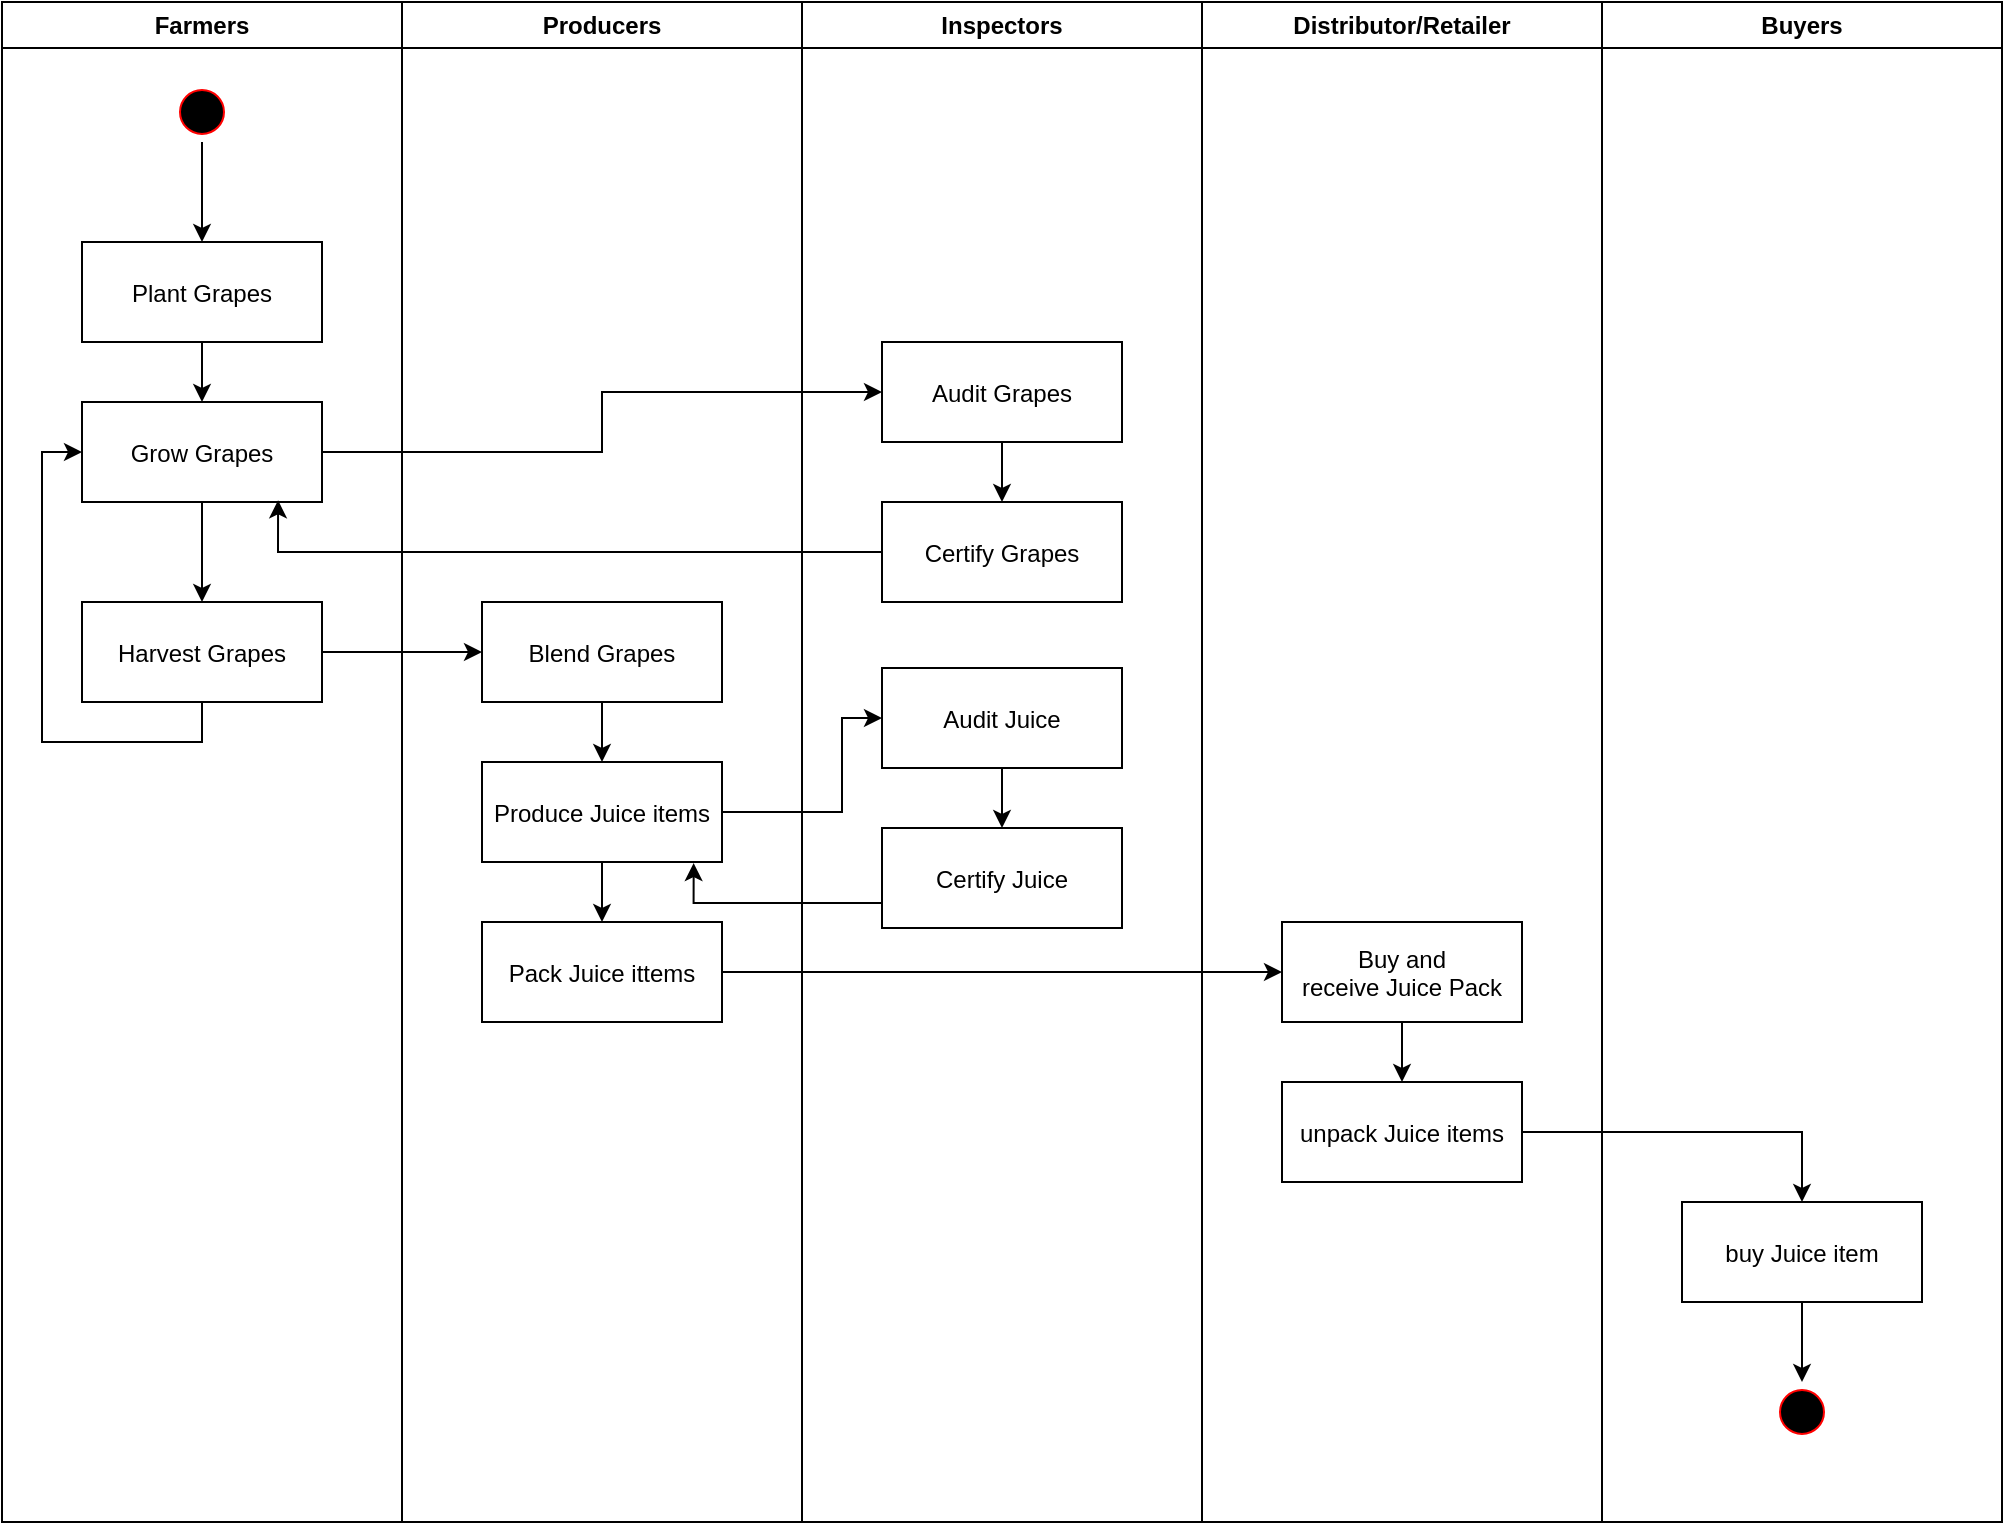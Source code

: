 <mxfile version="13.8.1" type="device"><diagram name="Page-1" id="e7e014a7-5840-1c2e-5031-d8a46d1fe8dd"><mxGraphModel dx="913" dy="773" grid="1" gridSize="10" guides="1" tooltips="1" connect="1" arrows="1" fold="1" page="1" pageScale="1" pageWidth="1169" pageHeight="826" background="#ffffff" math="0" shadow="0"><root><mxCell id="0"/><mxCell id="1" parent="0"/><mxCell id="2" value="Farmers" style="swimlane;whiteSpace=wrap" parent="1" vertex="1"><mxGeometry x="40" y="80" width="200" height="760" as="geometry"/></mxCell><mxCell id="U24h1cQ3zMfxU_BGRJtA-55" style="edgeStyle=orthogonalEdgeStyle;rounded=0;orthogonalLoop=1;jettySize=auto;html=1;exitX=0.5;exitY=1;exitDx=0;exitDy=0;entryX=0.5;entryY=0;entryDx=0;entryDy=0;" edge="1" parent="2" source="5" target="7"><mxGeometry relative="1" as="geometry"/></mxCell><mxCell id="5" value="" style="ellipse;shape=startState;fillColor=#000000;strokeColor=#ff0000;" parent="2" vertex="1"><mxGeometry x="85" y="40" width="30" height="30" as="geometry"/></mxCell><mxCell id="7" value="Plant Grapes" style="" parent="2" vertex="1"><mxGeometry x="40" y="120" width="120" height="50" as="geometry"/></mxCell><mxCell id="U24h1cQ3zMfxU_BGRJtA-56" value="Grow Grapes" style="" vertex="1" parent="2"><mxGeometry x="40" y="200" width="120" height="50" as="geometry"/></mxCell><mxCell id="U24h1cQ3zMfxU_BGRJtA-57" value="" style="edgeStyle=orthogonalEdgeStyle;rounded=0;orthogonalLoop=1;jettySize=auto;html=1;" edge="1" parent="2" source="7" target="U24h1cQ3zMfxU_BGRJtA-56"><mxGeometry relative="1" as="geometry"/></mxCell><mxCell id="U24h1cQ3zMfxU_BGRJtA-62" style="edgeStyle=orthogonalEdgeStyle;rounded=0;orthogonalLoop=1;jettySize=auto;html=1;exitX=0.5;exitY=1;exitDx=0;exitDy=0;entryX=0;entryY=0.5;entryDx=0;entryDy=0;" edge="1" parent="2" source="U24h1cQ3zMfxU_BGRJtA-58" target="U24h1cQ3zMfxU_BGRJtA-56"><mxGeometry relative="1" as="geometry"/></mxCell><mxCell id="U24h1cQ3zMfxU_BGRJtA-58" value="Harvest Grapes" style="" vertex="1" parent="2"><mxGeometry x="40" y="300" width="120" height="50" as="geometry"/></mxCell><mxCell id="U24h1cQ3zMfxU_BGRJtA-59" value="" style="edgeStyle=orthogonalEdgeStyle;rounded=0;orthogonalLoop=1;jettySize=auto;html=1;" edge="1" parent="2" source="U24h1cQ3zMfxU_BGRJtA-56" target="U24h1cQ3zMfxU_BGRJtA-58"><mxGeometry relative="1" as="geometry"/></mxCell><mxCell id="3" value="Producers" style="swimlane;whiteSpace=wrap" parent="1" vertex="1"><mxGeometry x="240" y="80" width="200" height="760" as="geometry"/></mxCell><mxCell id="U24h1cQ3zMfxU_BGRJtA-60" value="Blend Grapes" style="" vertex="1" parent="3"><mxGeometry x="40" y="300" width="120" height="50" as="geometry"/></mxCell><mxCell id="U24h1cQ3zMfxU_BGRJtA-63" value="Produce Juice items" style="" vertex="1" parent="3"><mxGeometry x="40" y="380" width="120" height="50" as="geometry"/></mxCell><mxCell id="U24h1cQ3zMfxU_BGRJtA-64" value="" style="edgeStyle=orthogonalEdgeStyle;rounded=0;orthogonalLoop=1;jettySize=auto;html=1;" edge="1" parent="3" source="U24h1cQ3zMfxU_BGRJtA-60" target="U24h1cQ3zMfxU_BGRJtA-63"><mxGeometry relative="1" as="geometry"/></mxCell><mxCell id="U24h1cQ3zMfxU_BGRJtA-65" value="Pack Juice ittems" style="" vertex="1" parent="3"><mxGeometry x="40" y="460" width="120" height="50" as="geometry"/></mxCell><mxCell id="U24h1cQ3zMfxU_BGRJtA-66" value="" style="edgeStyle=orthogonalEdgeStyle;rounded=0;orthogonalLoop=1;jettySize=auto;html=1;" edge="1" parent="3" source="U24h1cQ3zMfxU_BGRJtA-63" target="U24h1cQ3zMfxU_BGRJtA-65"><mxGeometry relative="1" as="geometry"/></mxCell><mxCell id="4" value="Inspectors" style="swimlane;whiteSpace=wrap" parent="1" vertex="1"><mxGeometry x="440" y="80" width="200" height="760" as="geometry"><mxRectangle x="724.5" y="128" width="90" height="23" as="alternateBounds"/></mxGeometry></mxCell><mxCell id="U24h1cQ3zMfxU_BGRJtA-69" value="Audit Grapes" style="" vertex="1" parent="4"><mxGeometry x="40" y="170" width="120" height="50" as="geometry"/></mxCell><mxCell id="U24h1cQ3zMfxU_BGRJtA-71" value="Certify Grapes" style="" vertex="1" parent="4"><mxGeometry x="40" y="250" width="120" height="50" as="geometry"/></mxCell><mxCell id="U24h1cQ3zMfxU_BGRJtA-72" value="" style="edgeStyle=orthogonalEdgeStyle;rounded=0;orthogonalLoop=1;jettySize=auto;html=1;" edge="1" parent="4" source="U24h1cQ3zMfxU_BGRJtA-69" target="U24h1cQ3zMfxU_BGRJtA-71"><mxGeometry relative="1" as="geometry"/></mxCell><mxCell id="U24h1cQ3zMfxU_BGRJtA-84" value="Certify Juice" style="" vertex="1" parent="4"><mxGeometry x="40" y="413" width="120" height="50" as="geometry"/></mxCell><mxCell id="U24h1cQ3zMfxU_BGRJtA-89" style="edgeStyle=orthogonalEdgeStyle;rounded=0;orthogonalLoop=1;jettySize=auto;html=1;exitX=0.5;exitY=1;exitDx=0;exitDy=0;entryX=0.5;entryY=0;entryDx=0;entryDy=0;" edge="1" parent="4" source="U24h1cQ3zMfxU_BGRJtA-83" target="U24h1cQ3zMfxU_BGRJtA-84"><mxGeometry relative="1" as="geometry"/></mxCell><mxCell id="U24h1cQ3zMfxU_BGRJtA-83" value="Audit Juice" style="" vertex="1" parent="4"><mxGeometry x="40" y="333" width="120" height="50" as="geometry"/></mxCell><mxCell id="U24h1cQ3zMfxU_BGRJtA-41" value="Distributor/Retailer" style="swimlane;whiteSpace=wrap" vertex="1" parent="1"><mxGeometry x="640" y="80" width="200" height="760" as="geometry"/></mxCell><mxCell id="U24h1cQ3zMfxU_BGRJtA-79" value="" style="edgeStyle=orthogonalEdgeStyle;rounded=0;orthogonalLoop=1;jettySize=auto;html=1;" edge="1" parent="U24h1cQ3zMfxU_BGRJtA-41" source="U24h1cQ3zMfxU_BGRJtA-67" target="U24h1cQ3zMfxU_BGRJtA-78"><mxGeometry relative="1" as="geometry"/></mxCell><mxCell id="U24h1cQ3zMfxU_BGRJtA-67" value="Buy and&#10;receive Juice Pack" style="" vertex="1" parent="U24h1cQ3zMfxU_BGRJtA-41"><mxGeometry x="40" y="460" width="120" height="50" as="geometry"/></mxCell><mxCell id="U24h1cQ3zMfxU_BGRJtA-78" value="unpack Juice items" style="" vertex="1" parent="U24h1cQ3zMfxU_BGRJtA-41"><mxGeometry x="40" y="540" width="120" height="50" as="geometry"/></mxCell><mxCell id="U24h1cQ3zMfxU_BGRJtA-47" value="Buyers" style="swimlane;whiteSpace=wrap" vertex="1" parent="1"><mxGeometry x="840" y="80" width="200" height="760" as="geometry"/></mxCell><mxCell id="U24h1cQ3zMfxU_BGRJtA-76" value="buy Juice item" style="" vertex="1" parent="U24h1cQ3zMfxU_BGRJtA-47"><mxGeometry x="40" y="600" width="120" height="50" as="geometry"/></mxCell><mxCell id="U24h1cQ3zMfxU_BGRJtA-61" value="" style="edgeStyle=orthogonalEdgeStyle;rounded=0;orthogonalLoop=1;jettySize=auto;html=1;" edge="1" parent="1" source="U24h1cQ3zMfxU_BGRJtA-58" target="U24h1cQ3zMfxU_BGRJtA-60"><mxGeometry relative="1" as="geometry"/></mxCell><mxCell id="U24h1cQ3zMfxU_BGRJtA-68" value="" style="edgeStyle=orthogonalEdgeStyle;rounded=0;orthogonalLoop=1;jettySize=auto;html=1;" edge="1" parent="1" source="U24h1cQ3zMfxU_BGRJtA-65" target="U24h1cQ3zMfxU_BGRJtA-67"><mxGeometry relative="1" as="geometry"/></mxCell><mxCell id="U24h1cQ3zMfxU_BGRJtA-70" value="" style="edgeStyle=orthogonalEdgeStyle;rounded=0;orthogonalLoop=1;jettySize=auto;html=1;exitX=1;exitY=0.5;exitDx=0;exitDy=0;" edge="1" parent="1" source="U24h1cQ3zMfxU_BGRJtA-56" target="U24h1cQ3zMfxU_BGRJtA-69"><mxGeometry relative="1" as="geometry"/></mxCell><mxCell id="U24h1cQ3zMfxU_BGRJtA-75" style="edgeStyle=orthogonalEdgeStyle;rounded=0;orthogonalLoop=1;jettySize=auto;html=1;exitX=0;exitY=0.5;exitDx=0;exitDy=0;entryX=0.817;entryY=0.983;entryDx=0;entryDy=0;entryPerimeter=0;" edge="1" parent="1" source="U24h1cQ3zMfxU_BGRJtA-71" target="U24h1cQ3zMfxU_BGRJtA-56"><mxGeometry relative="1" as="geometry"/></mxCell><mxCell id="U24h1cQ3zMfxU_BGRJtA-77" value="" style="edgeStyle=orthogonalEdgeStyle;rounded=0;orthogonalLoop=1;jettySize=auto;html=1;exitX=1;exitY=0.5;exitDx=0;exitDy=0;" edge="1" parent="1" source="U24h1cQ3zMfxU_BGRJtA-78" target="U24h1cQ3zMfxU_BGRJtA-76"><mxGeometry relative="1" as="geometry"/></mxCell><mxCell id="U24h1cQ3zMfxU_BGRJtA-81" value="" style="edgeStyle=orthogonalEdgeStyle;rounded=0;orthogonalLoop=1;jettySize=auto;html=1;" edge="1" parent="1" source="U24h1cQ3zMfxU_BGRJtA-76" target="U24h1cQ3zMfxU_BGRJtA-82"><mxGeometry relative="1" as="geometry"><mxPoint x="940" y="475" as="targetPoint"/></mxGeometry></mxCell><mxCell id="U24h1cQ3zMfxU_BGRJtA-82" value="" style="ellipse;shape=startState;fillColor=#000000;strokeColor=#ff0000;" vertex="1" parent="1"><mxGeometry x="925" y="770" width="30" height="30" as="geometry"/></mxCell><mxCell id="U24h1cQ3zMfxU_BGRJtA-86" style="edgeStyle=orthogonalEdgeStyle;rounded=0;orthogonalLoop=1;jettySize=auto;html=1;exitX=1;exitY=0.5;exitDx=0;exitDy=0;entryX=0;entryY=0.5;entryDx=0;entryDy=0;" edge="1" parent="1" source="U24h1cQ3zMfxU_BGRJtA-63" target="U24h1cQ3zMfxU_BGRJtA-83"><mxGeometry relative="1" as="geometry"><Array as="points"><mxPoint x="460" y="485"/><mxPoint x="460" y="438"/></Array></mxGeometry></mxCell><mxCell id="U24h1cQ3zMfxU_BGRJtA-88" style="edgeStyle=orthogonalEdgeStyle;rounded=0;orthogonalLoop=1;jettySize=auto;html=1;exitX=0;exitY=0.75;exitDx=0;exitDy=0;entryX=0.882;entryY=1.011;entryDx=0;entryDy=0;entryPerimeter=0;" edge="1" parent="1" source="U24h1cQ3zMfxU_BGRJtA-84" target="U24h1cQ3zMfxU_BGRJtA-63"><mxGeometry relative="1" as="geometry"/></mxCell></root></mxGraphModel></diagram></mxfile>